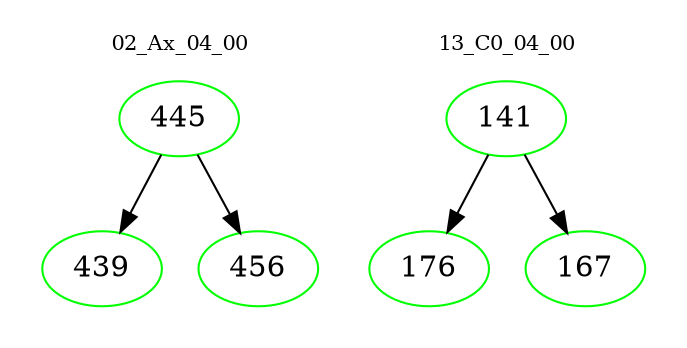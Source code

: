 digraph{
subgraph cluster_0 {
color = white
label = "02_Ax_04_00";
fontsize=10;
T0_445 [label="445", color="green"]
T0_445 -> T0_439 [color="black"]
T0_439 [label="439", color="green"]
T0_445 -> T0_456 [color="black"]
T0_456 [label="456", color="green"]
}
subgraph cluster_1 {
color = white
label = "13_C0_04_00";
fontsize=10;
T1_141 [label="141", color="green"]
T1_141 -> T1_176 [color="black"]
T1_176 [label="176", color="green"]
T1_141 -> T1_167 [color="black"]
T1_167 [label="167", color="green"]
}
}
